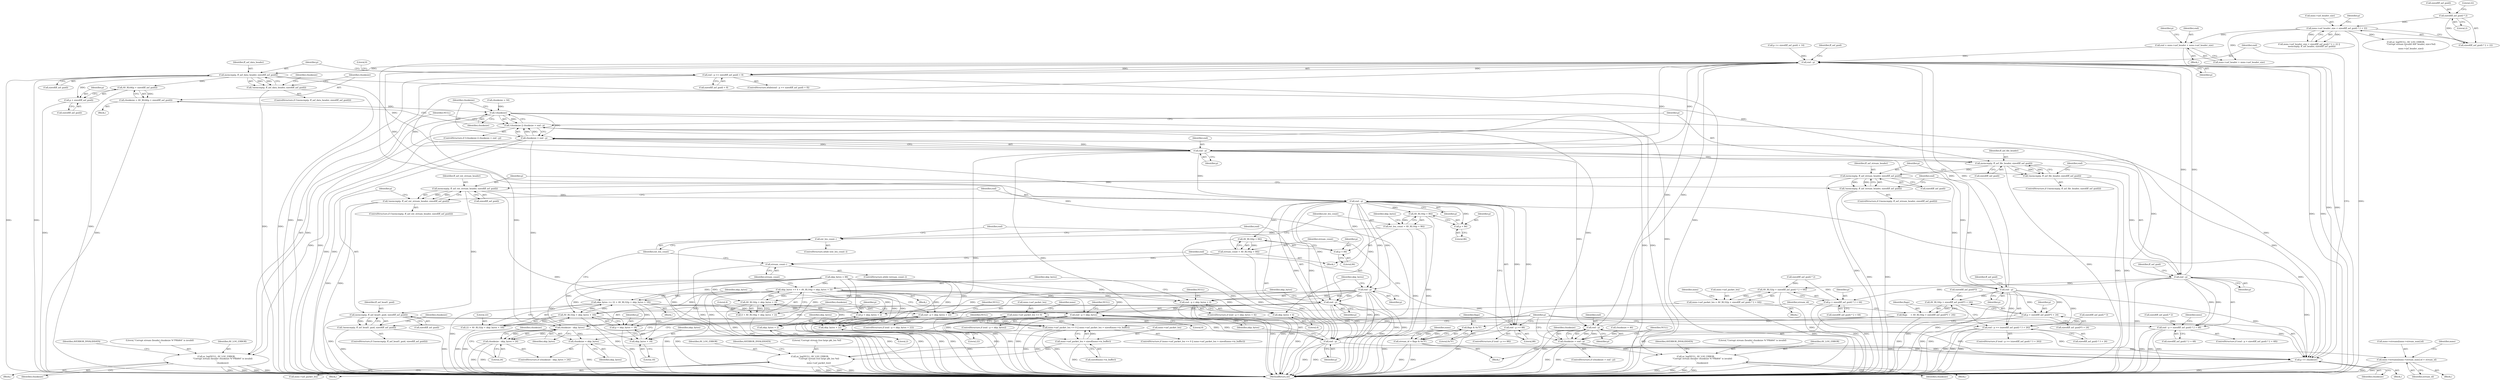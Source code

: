 digraph "0_FFmpeg_cced03dd667a5df6df8fd40d8de0bff477ee02e8@integer" {
"1000150" [label="(Call,end = mms->asf_header + mms->asf_header_size)"];
"1000125" [label="(Call,mms->asf_header_size < sizeof(ff_asf_guid) * 2 + 22)"];
"1000130" [label="(Call,sizeof(ff_asf_guid) * 2)"];
"1000167" [label="(Call,end - p)"];
"1000166" [label="(Call,end - p >= sizeof(ff_asf_guid) + 8)"];
"1000178" [label="(Call,memcmp(p, ff_asf_data_header, sizeof(ff_asf_guid)))"];
"1000177" [label="(Call,!memcmp(p, ff_asf_data_header, sizeof(ff_asf_guid)))"];
"1000191" [label="(Call,AV_RL64(p + sizeof(ff_asf_guid)))"];
"1000189" [label="(Call,chunksize = AV_RL64(p + sizeof(ff_asf_guid)))"];
"1000198" [label="(Call,!chunksize)"];
"1000197" [label="(Call,!chunksize || chunksize > end - p)"];
"1000200" [label="(Call,chunksize > end - p)"];
"1000206" [label="(Call,av_log(NULL, AV_LOG_ERROR,\n                   \"Corrupt stream (header chunksize %\"PRId64\" is invalid)\n\",\n                   chunksize))"];
"1000486" [label="(Call,chunksize - skip_bytes)"];
"1000485" [label="(Call,chunksize - skip_bytes > 24)"];
"1000490" [label="(Call,chunksize = skip_bytes)"];
"1000519" [label="(Call,p += chunksize)"];
"1000192" [label="(Call,p + sizeof(ff_asf_guid))"];
"1000202" [label="(Call,end - p)"];
"1000215" [label="(Call,memcmp(p, ff_asf_file_header, sizeof(ff_asf_guid)))"];
"1000214" [label="(Call,!memcmp(p, ff_asf_file_header, sizeof(ff_asf_guid)))"];
"1000223" [label="(Call,end - p)"];
"1000222" [label="(Call,end - p > sizeof(ff_asf_guid) * 2 + 68)"];
"1000237" [label="(Call,AV_RL32(p + sizeof(ff_asf_guid) * 2 + 64))"];
"1000233" [label="(Call,mms->asf_packet_len = AV_RL32(p + sizeof(ff_asf_guid) * 2 + 64))"];
"1000248" [label="(Call,mms->asf_packet_len <= 0)"];
"1000247" [label="(Call,mms->asf_packet_len <= 0 || mms->asf_packet_len > sizeof(mms->in_buffer))"];
"1000253" [label="(Call,mms->asf_packet_len > sizeof(mms->in_buffer))"];
"1000262" [label="(Call,av_log(NULL, AV_LOG_ERROR,\n                           \"Corrupt stream (too large pkt_len %d)\n\",\n                           mms->asf_packet_len))"];
"1000238" [label="(Call,p + sizeof(ff_asf_guid) * 2 + 64)"];
"1000274" [label="(Call,memcmp(p, ff_asf_stream_header, sizeof(ff_asf_guid)))"];
"1000273" [label="(Call,!memcmp(p, ff_asf_stream_header, sizeof(ff_asf_guid)))"];
"1000282" [label="(Call,end - p)"];
"1000281" [label="(Call,end - p >= (sizeof(ff_asf_guid) * 3 + 26))"];
"1000294" [label="(Call,AV_RL16(p + sizeof(ff_asf_guid)*3 + 24))"];
"1000292" [label="(Call,flags     = AV_RL16(p + sizeof(ff_asf_guid)*3 + 24))"];
"1000305" [label="(Call,flags & 0x7F)"];
"1000303" [label="(Call,stream_id = flags & 0x7F)"];
"1000356" [label="(Call,mms->streams[mms->stream_num].id = stream_id)"];
"1000295" [label="(Call,p + sizeof(ff_asf_guid)*3 + 24)"];
"1000382" [label="(Call,memcmp(p, ff_asf_ext_stream_header, sizeof(ff_asf_guid)))"];
"1000381" [label="(Call,!memcmp(p, ff_asf_ext_stream_header, sizeof(ff_asf_guid)))"];
"1000390" [label="(Call,end - p)"];
"1000389" [label="(Call,end - p >= 88)"];
"1000398" [label="(Call,AV_RL16(p + 84))"];
"1000396" [label="(Call,stream_count = AV_RL16(p + 84))"];
"1000414" [label="(Call,stream_count--)"];
"1000399" [label="(Call,p + 84)"];
"1000405" [label="(Call,AV_RL16(p + 86))"];
"1000403" [label="(Call,ext_len_count = AV_RL16(p + 86))"];
"1000443" [label="(Call,ext_len_count--)"];
"1000406" [label="(Call,p + 86)"];
"1000419" [label="(Call,end - p)"];
"1000418" [label="(Call,end - p < skip_bytes + 4)"];
"1000436" [label="(Call,AV_RL16(p + skip_bytes + 2))"];
"1000432" [label="(Call,skip_bytes += 4 + AV_RL16(p + skip_bytes + 2))"];
"1000422" [label="(Call,skip_bytes + 4)"];
"1000437" [label="(Call,p + skip_bytes + 2)"];
"1000439" [label="(Call,skip_bytes + 2)"];
"1000447" [label="(Call,end - p < skip_bytes + 22)"];
"1000451" [label="(Call,skip_bytes + 22)"];
"1000461" [label="(Call,skip_bytes += 22 + AV_RL32(p + skip_bytes + 18))"];
"1000465" [label="(Call,AV_RL32(p + skip_bytes + 18))"];
"1000463" [label="(Call,22 + AV_RL32(p + skip_bytes + 18))"];
"1000466" [label="(Call,p + skip_bytes + 18)"];
"1000468" [label="(Call,skip_bytes + 18)"];
"1000472" [label="(Call,end - p < skip_bytes)"];
"1000434" [label="(Call,4 + AV_RL16(p + skip_bytes + 2))"];
"1000448" [label="(Call,end - p)"];
"1000473" [label="(Call,end - p)"];
"1000496" [label="(Call,memcmp(p, ff_asf_head1_guid, sizeof(ff_asf_guid)))"];
"1000495" [label="(Call,!memcmp(p, ff_asf_head1_guid, sizeof(ff_asf_guid)))"];
"1000508" [label="(Call,end - p)"];
"1000506" [label="(Call,chunksize > end - p)"];
"1000512" [label="(Call,av_log(NULL, AV_LOG_ERROR,\n                    \"Corrupt stream (header chunksize %\"PRId64\" is invalid)\n\",\n                    chunksize))"];
"1000108" [label="(Block,)"];
"1000249" [label="(Call,mms->asf_packet_len)"];
"1000189" [label="(Call,chunksize = AV_RL64(p + sizeof(ff_asf_guid)))"];
"1000265" [label="(Literal,\"Corrupt stream (too large pkt_len %d)\n\")"];
"1000519" [label="(Call,p += chunksize)"];
"1000494" [label="(ControlStructure,if (!memcmp(p, ff_asf_head1_guid, sizeof(ff_asf_guid))))"];
"1000382" [label="(Call,memcmp(p, ff_asf_ext_stream_header, sizeof(ff_asf_guid)))"];
"1000274" [label="(Call,memcmp(p, ff_asf_stream_header, sizeof(ff_asf_guid)))"];
"1000453" [label="(Literal,22)"];
"1000391" [label="(Identifier,end)"];
"1000401" [label="(Literal,84)"];
"1000515" [label="(Literal,\"Corrupt stream (header chunksize %\"PRId64\" is invalid)\n\")"];
"1000199" [label="(Identifier,chunksize)"];
"1000509" [label="(Identifier,end)"];
"1000235" [label="(Identifier,mms)"];
"1000464" [label="(Literal,22)"];
"1000469" [label="(Identifier,skip_bytes)"];
"1000197" [label="(Call,!chunksize || chunksize > end - p)"];
"1000288" [label="(Identifier,ff_asf_guid)"];
"1000298" [label="(Call,sizeof(ff_asf_guid)*3)"];
"1000295" [label="(Call,p + sizeof(ff_asf_guid)*3 + 24)"];
"1000286" [label="(Call,sizeof(ff_asf_guid) * 3)"];
"1000180" [label="(Identifier,ff_asf_data_header)"];
"1000449" [label="(Identifier,end)"];
"1000475" [label="(Identifier,p)"];
"1000451" [label="(Call,skip_bytes + 22)"];
"1000506" [label="(Call,chunksize > end - p)"];
"1000293" [label="(Identifier,flags)"];
"1000207" [label="(Identifier,NULL)"];
"1000514" [label="(Identifier,AV_LOG_ERROR)"];
"1000191" [label="(Call,AV_RL64(p + sizeof(ff_asf_guid)))"];
"1000304" [label="(Identifier,stream_id)"];
"1000487" [label="(Identifier,chunksize)"];
"1000254" [label="(Call,mms->asf_packet_len)"];
"1000495" [label="(Call,!memcmp(p, ff_asf_head1_guid, sizeof(ff_asf_guid)))"];
"1000176" [label="(ControlStructure,if (!memcmp(p, ff_asf_data_header, sizeof(ff_asf_guid))))"];
"1000131" [label="(Call,sizeof(ff_asf_guid))"];
"1000485" [label="(Call,chunksize - skip_bytes > 24)"];
"1000383" [label="(Identifier,p)"];
"1000492" [label="(Identifier,skip_bytes)"];
"1000470" [label="(Literal,18)"];
"1000505" [label="(ControlStructure,if (chunksize > end - p))"];
"1000415" [label="(Identifier,stream_count)"];
"1000218" [label="(Call,sizeof(ff_asf_guid))"];
"1000403" [label="(Call,ext_len_count = AV_RL16(p + 86))"];
"1000134" [label="(Literal,22)"];
"1000444" [label="(Identifier,ext_len_count)"];
"1000491" [label="(Identifier,chunksize)"];
"1000436" [label="(Call,AV_RL16(p + skip_bytes + 2))"];
"1000188" [label="(Block,)"];
"1000285" [label="(Call,sizeof(ff_asf_guid) * 3 + 26)"];
"1000433" [label="(Identifier,skip_bytes)"];
"1000226" [label="(Call,sizeof(ff_asf_guid) * 2 + 68)"];
"1000307" [label="(Literal,0x7F)"];
"1000206" [label="(Call,av_log(NULL, AV_LOG_ERROR,\n                   \"Corrupt stream (header chunksize %\"PRId64\" is invalid)\n\",\n                   chunksize))"];
"1000418" [label="(Call,end - p < skip_bytes + 4)"];
"1000466" [label="(Call,p + skip_bytes + 18)"];
"1000479" [label="(Identifier,NULL)"];
"1000437" [label="(Call,p + skip_bytes + 2)"];
"1000277" [label="(Call,sizeof(ff_asf_guid))"];
"1000502" [label="(Call,chunksize = 46)"];
"1000125" [label="(Call,mms->asf_header_size < sizeof(ff_asf_guid) * 2 + 22)"];
"1000513" [label="(Identifier,NULL)"];
"1000204" [label="(Identifier,p)"];
"1000405" [label="(Call,AV_RL16(p + 86))"];
"1000179" [label="(Identifier,p)"];
"1000461" [label="(Call,skip_bytes += 22 + AV_RL32(p + skip_bytes + 18))"];
"1000421" [label="(Identifier,p)"];
"1000232" [label="(Block,)"];
"1000435" [label="(Literal,4)"];
"1000136" [label="(Identifier,p)"];
"1000498" [label="(Identifier,ff_asf_head1_guid)"];
"1000356" [label="(Call,mms->streams[mms->stream_num].id = stream_id)"];
"1000297" [label="(Call,sizeof(ff_asf_guid)*3 + 24)"];
"1000266" [label="(Call,mms->asf_packet_len)"];
"1000275" [label="(Identifier,p)"];
"1000212" [label="(Identifier,AVERROR_INVALIDDATA)"];
"1000205" [label="(Block,)"];
"1000174" [label="(Block,)"];
"1000253" [label="(Call,mms->asf_packet_len > sizeof(mms->in_buffer))"];
"1000413" [label="(ControlStructure,while (stream_count--))"];
"1000178" [label="(Call,memcmp(p, ff_asf_data_header, sizeof(ff_asf_guid)))"];
"1000255" [label="(Identifier,mms)"];
"1000422" [label="(Call,skip_bytes + 4)"];
"1000432" [label="(Call,skip_bytes += 4 + AV_RL16(p + skip_bytes + 2))"];
"1000150" [label="(Call,end = mms->asf_header + mms->asf_header_size)"];
"1000434" [label="(Call,4 + AV_RL16(p + skip_bytes + 2))"];
"1000389" [label="(Call,end - p >= 88)"];
"1000227" [label="(Call,sizeof(ff_asf_guid) * 2)"];
"1000200" [label="(Call,chunksize > end - p)"];
"1000159" [label="(Call,p += sizeof(ff_asf_guid) + 14)"];
"1000216" [label="(Identifier,p)"];
"1000366" [label="(Identifier,stream_id)"];
"1000450" [label="(Identifier,p)"];
"1000165" [label="(ControlStructure,while(end - p >= sizeof(ff_asf_guid) + 8))"];
"1000246" [label="(ControlStructure,if (mms->asf_packet_len <= 0 || mms->asf_packet_len > sizeof(mms->in_buffer)))"];
"1000238" [label="(Call,p + sizeof(ff_asf_guid) * 2 + 64)"];
"1000224" [label="(Identifier,end)"];
"1000172" [label="(Identifier,ff_asf_guid)"];
"1000222" [label="(Call,end - p > sizeof(ff_asf_guid) * 2 + 68)"];
"1000217" [label="(Identifier,ff_asf_file_header)"];
"1000499" [label="(Call,sizeof(ff_asf_guid))"];
"1000280" [label="(ControlStructure,if (end - p >= (sizeof(ff_asf_guid) * 3 + 26)))"];
"1000201" [label="(Identifier,chunksize)"];
"1000234" [label="(Call,mms->asf_packet_len)"];
"1000209" [label="(Literal,\"Corrupt stream (header chunksize %\"PRId64\" is invalid)\n\")"];
"1000357" [label="(Call,mms->streams[mms->stream_num].id)"];
"1000393" [label="(Literal,88)"];
"1000169" [label="(Identifier,p)"];
"1000160" [label="(Identifier,p)"];
"1000521" [label="(Identifier,chunksize)"];
"1000126" [label="(Call,mms->asf_header_size)"];
"1000474" [label="(Identifier,end)"];
"1000448" [label="(Call,end - p)"];
"1000438" [label="(Identifier,p)"];
"1000446" [label="(ControlStructure,if (end - p < skip_bytes + 22))"];
"1000292" [label="(Call,flags     = AV_RL16(p + sizeof(ff_asf_guid)*3 + 24))"];
"1000488" [label="(Identifier,skip_bytes)"];
"1000417" [label="(ControlStructure,if (end - p < skip_bytes + 4))"];
"1000497" [label="(Identifier,p)"];
"1000130" [label="(Call,sizeof(ff_asf_guid) * 2)"];
"1000385" [label="(Call,sizeof(ff_asf_guid))"];
"1000184" [label="(Call,chunksize = 50)"];
"1000312" [label="(Identifier,mms)"];
"1000463" [label="(Call,22 + AV_RL32(p + skip_bytes + 18))"];
"1000439" [label="(Call,skip_bytes + 2)"];
"1000443" [label="(Call,ext_len_count--)"];
"1000507" [label="(Identifier,chunksize)"];
"1000486" [label="(Call,chunksize - skip_bytes)"];
"1000392" [label="(Identifier,p)"];
"1000151" [label="(Identifier,end)"];
"1000221" [label="(ControlStructure,if (end - p > sizeof(ff_asf_guid) * 2 + 68))"];
"1000237" [label="(Call,AV_RL32(p + sizeof(ff_asf_guid) * 2 + 64))"];
"1000264" [label="(Identifier,AV_LOG_ERROR)"];
"1000166" [label="(Call,end - p >= sizeof(ff_asf_guid) + 8)"];
"1000270" [label="(Identifier,AVERROR_INVALIDDATA)"];
"1000380" [label="(ControlStructure,if (!memcmp(p, ff_asf_ext_stream_header, sizeof(ff_asf_guid))))"];
"1000240" [label="(Call,sizeof(ff_asf_guid) * 2 + 64)"];
"1000133" [label="(Literal,2)"];
"1000141" [label="(Call,av_log(NULL, AV_LOG_ERROR,\n               \"Corrupt stream (invalid ASF header, size=%d)\n\",\n               mms->asf_header_size))"];
"1000396" [label="(Call,stream_count = AV_RL16(p + 84))"];
"1000193" [label="(Identifier,p)"];
"1000520" [label="(Identifier,p)"];
"1000276" [label="(Identifier,ff_asf_stream_header)"];
"1000407" [label="(Identifier,p)"];
"1000511" [label="(Block,)"];
"1000129" [label="(Call,sizeof(ff_asf_guid) * 2 + 22)"];
"1000190" [label="(Identifier,chunksize)"];
"1000411" [label="(Identifier,skip_bytes)"];
"1000516" [label="(Identifier,chunksize)"];
"1000408" [label="(Literal,86)"];
"1000208" [label="(Identifier,AV_LOG_ERROR)"];
"1000257" [label="(Call,sizeof(mms->in_buffer))"];
"1000419" [label="(Call,end - p)"];
"1000406" [label="(Call,p + 86)"];
"1000263" [label="(Identifier,NULL)"];
"1000241" [label="(Call,sizeof(ff_asf_guid) * 2)"];
"1000272" [label="(ControlStructure,if (!memcmp(p, ff_asf_stream_header, sizeof(ff_asf_guid))))"];
"1000489" [label="(Literal,24)"];
"1000510" [label="(Identifier,p)"];
"1000294" [label="(Call,AV_RL16(p + sizeof(ff_asf_guid)*3 + 24))"];
"1000400" [label="(Identifier,p)"];
"1000198" [label="(Call,!chunksize)"];
"1000239" [label="(Identifier,p)"];
"1000192" [label="(Call,p + sizeof(ff_asf_guid))"];
"1000210" [label="(Identifier,chunksize)"];
"1000442" [label="(ControlStructure,while (ext_len_count--))"];
"1000185" [label="(Identifier,chunksize)"];
"1000214" [label="(Call,!memcmp(p, ff_asf_file_header, sizeof(ff_asf_guid)))"];
"1000203" [label="(Identifier,end)"];
"1000177" [label="(Call,!memcmp(p, ff_asf_data_header, sizeof(ff_asf_guid)))"];
"1000233" [label="(Call,mms->asf_packet_len = AV_RL32(p + sizeof(ff_asf_guid) * 2 + 64))"];
"1000252" [label="(Literal,0)"];
"1000296" [label="(Identifier,p)"];
"1000397" [label="(Identifier,stream_count)"];
"1000423" [label="(Identifier,skip_bytes)"];
"1000202" [label="(Call,end - p)"];
"1000462" [label="(Identifier,skip_bytes)"];
"1000248" [label="(Call,mms->asf_packet_len <= 0)"];
"1000468" [label="(Call,skip_bytes + 18)"];
"1000399" [label="(Call,p + 84)"];
"1000305" [label="(Call,flags & 0x7F)"];
"1000327" [label="(Block,)"];
"1000420" [label="(Identifier,end)"];
"1000452" [label="(Identifier,skip_bytes)"];
"1000503" [label="(Identifier,chunksize)"];
"1000496" [label="(Call,memcmp(p, ff_asf_head1_guid, sizeof(ff_asf_guid)))"];
"1000456" [label="(Identifier,NULL)"];
"1000471" [label="(ControlStructure,if (end - p < skip_bytes))"];
"1000247" [label="(Call,mms->asf_packet_len <= 0 || mms->asf_packet_len > sizeof(mms->in_buffer))"];
"1000283" [label="(Identifier,end)"];
"1000476" [label="(Identifier,skip_bytes)"];
"1000394" [label="(Block,)"];
"1000410" [label="(Call,skip_bytes = 88)"];
"1000170" [label="(Call,sizeof(ff_asf_guid) + 8)"];
"1000291" [label="(Block,)"];
"1000465" [label="(Call,AV_RL32(p + skip_bytes + 18))"];
"1000223" [label="(Call,end - p)"];
"1000303" [label="(Call,stream_id = flags & 0x7F)"];
"1000167" [label="(Call,end - p)"];
"1000447" [label="(Call,end - p < skip_bytes + 22)"];
"1000194" [label="(Call,sizeof(ff_asf_guid))"];
"1000196" [label="(ControlStructure,if (!chunksize || chunksize > end - p))"];
"1000225" [label="(Identifier,p)"];
"1000369" [label="(Identifier,mms)"];
"1000124" [label="(Call,mms->asf_header_size < sizeof(ff_asf_guid) * 2 + 22 ||\n        memcmp(p, ff_asf_header, sizeof(ff_asf_guid)))"];
"1000213" [label="(ControlStructure,if (!memcmp(p, ff_asf_file_header, sizeof(ff_asf_guid))))"];
"1000284" [label="(Identifier,p)"];
"1000440" [label="(Identifier,skip_bytes)"];
"1000512" [label="(Call,av_log(NULL, AV_LOG_ERROR,\n                    \"Corrupt stream (header chunksize %\"PRId64\" is invalid)\n\",\n                    chunksize))"];
"1000424" [label="(Literal,4)"];
"1000427" [label="(Identifier,NULL)"];
"1000168" [label="(Identifier,end)"];
"1000262" [label="(Call,av_log(NULL, AV_LOG_ERROR,\n                           \"Corrupt stream (too large pkt_len %d)\n\",\n                           mms->asf_packet_len))"];
"1000152" [label="(Call,mms->asf_header + mms->asf_header_size)"];
"1000398" [label="(Call,AV_RL16(p + 84))"];
"1000281" [label="(Call,end - p >= (sizeof(ff_asf_guid) * 3 + 26))"];
"1000390" [label="(Call,end - p)"];
"1000388" [label="(ControlStructure,if (end - p >= 88))"];
"1000306" [label="(Identifier,flags)"];
"1000441" [label="(Literal,2)"];
"1000282" [label="(Call,end - p)"];
"1000524" [label="(MethodReturn,int)"];
"1000467" [label="(Identifier,p)"];
"1000273" [label="(Call,!memcmp(p, ff_asf_stream_header, sizeof(ff_asf_guid)))"];
"1000472" [label="(Call,end - p < skip_bytes)"];
"1000445" [label="(Block,)"];
"1000414" [label="(Call,stream_count--)"];
"1000181" [label="(Call,sizeof(ff_asf_guid))"];
"1000261" [label="(Block,)"];
"1000381" [label="(Call,!memcmp(p, ff_asf_ext_stream_header, sizeof(ff_asf_guid)))"];
"1000404" [label="(Identifier,ext_len_count)"];
"1000384" [label="(Identifier,ff_asf_ext_stream_header)"];
"1000518" [label="(Identifier,AVERROR_INVALIDDATA)"];
"1000508" [label="(Call,end - p)"];
"1000523" [label="(Literal,0)"];
"1000250" [label="(Identifier,mms)"];
"1000484" [label="(ControlStructure,if (chunksize - skip_bytes > 24))"];
"1000473" [label="(Call,end - p)"];
"1000416" [label="(Block,)"];
"1000215" [label="(Call,memcmp(p, ff_asf_file_header, sizeof(ff_asf_guid)))"];
"1000229" [label="(Identifier,ff_asf_guid)"];
"1000490" [label="(Call,chunksize = skip_bytes)"];
"1000150" -> "1000108"  [label="AST: "];
"1000150" -> "1000152"  [label="CFG: "];
"1000151" -> "1000150"  [label="AST: "];
"1000152" -> "1000150"  [label="AST: "];
"1000160" -> "1000150"  [label="CFG: "];
"1000150" -> "1000524"  [label="DDG: "];
"1000125" -> "1000150"  [label="DDG: "];
"1000150" -> "1000167"  [label="DDG: "];
"1000125" -> "1000124"  [label="AST: "];
"1000125" -> "1000129"  [label="CFG: "];
"1000126" -> "1000125"  [label="AST: "];
"1000129" -> "1000125"  [label="AST: "];
"1000136" -> "1000125"  [label="CFG: "];
"1000124" -> "1000125"  [label="CFG: "];
"1000125" -> "1000524"  [label="DDG: "];
"1000125" -> "1000124"  [label="DDG: "];
"1000125" -> "1000124"  [label="DDG: "];
"1000130" -> "1000125"  [label="DDG: "];
"1000125" -> "1000141"  [label="DDG: "];
"1000125" -> "1000152"  [label="DDG: "];
"1000130" -> "1000129"  [label="AST: "];
"1000130" -> "1000133"  [label="CFG: "];
"1000131" -> "1000130"  [label="AST: "];
"1000133" -> "1000130"  [label="AST: "];
"1000134" -> "1000130"  [label="CFG: "];
"1000130" -> "1000129"  [label="DDG: "];
"1000167" -> "1000166"  [label="AST: "];
"1000167" -> "1000169"  [label="CFG: "];
"1000168" -> "1000167"  [label="AST: "];
"1000169" -> "1000167"  [label="AST: "];
"1000172" -> "1000167"  [label="CFG: "];
"1000167" -> "1000524"  [label="DDG: "];
"1000167" -> "1000524"  [label="DDG: "];
"1000167" -> "1000166"  [label="DDG: "];
"1000167" -> "1000166"  [label="DDG: "];
"1000508" -> "1000167"  [label="DDG: "];
"1000473" -> "1000167"  [label="DDG: "];
"1000202" -> "1000167"  [label="DDG: "];
"1000390" -> "1000167"  [label="DDG: "];
"1000282" -> "1000167"  [label="DDG: "];
"1000223" -> "1000167"  [label="DDG: "];
"1000519" -> "1000167"  [label="DDG: "];
"1000159" -> "1000167"  [label="DDG: "];
"1000167" -> "1000178"  [label="DDG: "];
"1000167" -> "1000202"  [label="DDG: "];
"1000167" -> "1000223"  [label="DDG: "];
"1000167" -> "1000282"  [label="DDG: "];
"1000167" -> "1000390"  [label="DDG: "];
"1000167" -> "1000508"  [label="DDG: "];
"1000166" -> "1000165"  [label="AST: "];
"1000166" -> "1000170"  [label="CFG: "];
"1000170" -> "1000166"  [label="AST: "];
"1000179" -> "1000166"  [label="CFG: "];
"1000523" -> "1000166"  [label="CFG: "];
"1000166" -> "1000524"  [label="DDG: "];
"1000166" -> "1000524"  [label="DDG: "];
"1000166" -> "1000524"  [label="DDG: "];
"1000178" -> "1000177"  [label="AST: "];
"1000178" -> "1000181"  [label="CFG: "];
"1000179" -> "1000178"  [label="AST: "];
"1000180" -> "1000178"  [label="AST: "];
"1000181" -> "1000178"  [label="AST: "];
"1000177" -> "1000178"  [label="CFG: "];
"1000178" -> "1000524"  [label="DDG: "];
"1000178" -> "1000524"  [label="DDG: "];
"1000178" -> "1000177"  [label="DDG: "];
"1000178" -> "1000177"  [label="DDG: "];
"1000178" -> "1000191"  [label="DDG: "];
"1000178" -> "1000192"  [label="DDG: "];
"1000178" -> "1000202"  [label="DDG: "];
"1000178" -> "1000215"  [label="DDG: "];
"1000177" -> "1000176"  [label="AST: "];
"1000185" -> "1000177"  [label="CFG: "];
"1000190" -> "1000177"  [label="CFG: "];
"1000177" -> "1000524"  [label="DDG: "];
"1000177" -> "1000524"  [label="DDG: "];
"1000191" -> "1000189"  [label="AST: "];
"1000191" -> "1000192"  [label="CFG: "];
"1000192" -> "1000191"  [label="AST: "];
"1000189" -> "1000191"  [label="CFG: "];
"1000191" -> "1000524"  [label="DDG: "];
"1000191" -> "1000189"  [label="DDG: "];
"1000189" -> "1000188"  [label="AST: "];
"1000190" -> "1000189"  [label="AST: "];
"1000199" -> "1000189"  [label="CFG: "];
"1000189" -> "1000524"  [label="DDG: "];
"1000189" -> "1000198"  [label="DDG: "];
"1000198" -> "1000197"  [label="AST: "];
"1000198" -> "1000199"  [label="CFG: "];
"1000199" -> "1000198"  [label="AST: "];
"1000201" -> "1000198"  [label="CFG: "];
"1000197" -> "1000198"  [label="CFG: "];
"1000198" -> "1000524"  [label="DDG: "];
"1000198" -> "1000197"  [label="DDG: "];
"1000184" -> "1000198"  [label="DDG: "];
"1000198" -> "1000200"  [label="DDG: "];
"1000198" -> "1000206"  [label="DDG: "];
"1000198" -> "1000486"  [label="DDG: "];
"1000198" -> "1000519"  [label="DDG: "];
"1000197" -> "1000196"  [label="AST: "];
"1000197" -> "1000200"  [label="CFG: "];
"1000200" -> "1000197"  [label="AST: "];
"1000207" -> "1000197"  [label="CFG: "];
"1000216" -> "1000197"  [label="CFG: "];
"1000197" -> "1000524"  [label="DDG: "];
"1000197" -> "1000524"  [label="DDG: "];
"1000197" -> "1000524"  [label="DDG: "];
"1000506" -> "1000197"  [label="DDG: "];
"1000200" -> "1000197"  [label="DDG: "];
"1000200" -> "1000197"  [label="DDG: "];
"1000200" -> "1000202"  [label="CFG: "];
"1000201" -> "1000200"  [label="AST: "];
"1000202" -> "1000200"  [label="AST: "];
"1000200" -> "1000524"  [label="DDG: "];
"1000200" -> "1000524"  [label="DDG: "];
"1000202" -> "1000200"  [label="DDG: "];
"1000202" -> "1000200"  [label="DDG: "];
"1000200" -> "1000206"  [label="DDG: "];
"1000200" -> "1000486"  [label="DDG: "];
"1000200" -> "1000519"  [label="DDG: "];
"1000206" -> "1000205"  [label="AST: "];
"1000206" -> "1000210"  [label="CFG: "];
"1000207" -> "1000206"  [label="AST: "];
"1000208" -> "1000206"  [label="AST: "];
"1000209" -> "1000206"  [label="AST: "];
"1000210" -> "1000206"  [label="AST: "];
"1000212" -> "1000206"  [label="CFG: "];
"1000206" -> "1000524"  [label="DDG: "];
"1000206" -> "1000524"  [label="DDG: "];
"1000206" -> "1000524"  [label="DDG: "];
"1000206" -> "1000524"  [label="DDG: "];
"1000486" -> "1000485"  [label="AST: "];
"1000486" -> "1000488"  [label="CFG: "];
"1000487" -> "1000486"  [label="AST: "];
"1000488" -> "1000486"  [label="AST: "];
"1000489" -> "1000486"  [label="CFG: "];
"1000486" -> "1000524"  [label="DDG: "];
"1000486" -> "1000485"  [label="DDG: "];
"1000486" -> "1000485"  [label="DDG: "];
"1000472" -> "1000486"  [label="DDG: "];
"1000486" -> "1000490"  [label="DDG: "];
"1000486" -> "1000519"  [label="DDG: "];
"1000485" -> "1000484"  [label="AST: "];
"1000485" -> "1000489"  [label="CFG: "];
"1000489" -> "1000485"  [label="AST: "];
"1000491" -> "1000485"  [label="CFG: "];
"1000520" -> "1000485"  [label="CFG: "];
"1000485" -> "1000524"  [label="DDG: "];
"1000485" -> "1000524"  [label="DDG: "];
"1000490" -> "1000484"  [label="AST: "];
"1000490" -> "1000492"  [label="CFG: "];
"1000491" -> "1000490"  [label="AST: "];
"1000492" -> "1000490"  [label="AST: "];
"1000520" -> "1000490"  [label="CFG: "];
"1000490" -> "1000524"  [label="DDG: "];
"1000490" -> "1000519"  [label="DDG: "];
"1000519" -> "1000174"  [label="AST: "];
"1000519" -> "1000521"  [label="CFG: "];
"1000520" -> "1000519"  [label="AST: "];
"1000521" -> "1000519"  [label="AST: "];
"1000168" -> "1000519"  [label="CFG: "];
"1000519" -> "1000524"  [label="DDG: "];
"1000506" -> "1000519"  [label="DDG: "];
"1000223" -> "1000519"  [label="DDG: "];
"1000390" -> "1000519"  [label="DDG: "];
"1000496" -> "1000519"  [label="DDG: "];
"1000473" -> "1000519"  [label="DDG: "];
"1000508" -> "1000519"  [label="DDG: "];
"1000282" -> "1000519"  [label="DDG: "];
"1000192" -> "1000194"  [label="CFG: "];
"1000193" -> "1000192"  [label="AST: "];
"1000194" -> "1000192"  [label="AST: "];
"1000192" -> "1000524"  [label="DDG: "];
"1000202" -> "1000204"  [label="CFG: "];
"1000203" -> "1000202"  [label="AST: "];
"1000204" -> "1000202"  [label="AST: "];
"1000202" -> "1000524"  [label="DDG: "];
"1000202" -> "1000524"  [label="DDG: "];
"1000202" -> "1000215"  [label="DDG: "];
"1000202" -> "1000223"  [label="DDG: "];
"1000202" -> "1000282"  [label="DDG: "];
"1000202" -> "1000390"  [label="DDG: "];
"1000202" -> "1000508"  [label="DDG: "];
"1000215" -> "1000214"  [label="AST: "];
"1000215" -> "1000218"  [label="CFG: "];
"1000216" -> "1000215"  [label="AST: "];
"1000217" -> "1000215"  [label="AST: "];
"1000218" -> "1000215"  [label="AST: "];
"1000214" -> "1000215"  [label="CFG: "];
"1000215" -> "1000524"  [label="DDG: "];
"1000215" -> "1000214"  [label="DDG: "];
"1000215" -> "1000214"  [label="DDG: "];
"1000215" -> "1000223"  [label="DDG: "];
"1000215" -> "1000274"  [label="DDG: "];
"1000214" -> "1000213"  [label="AST: "];
"1000224" -> "1000214"  [label="CFG: "];
"1000275" -> "1000214"  [label="CFG: "];
"1000214" -> "1000524"  [label="DDG: "];
"1000214" -> "1000524"  [label="DDG: "];
"1000223" -> "1000222"  [label="AST: "];
"1000223" -> "1000225"  [label="CFG: "];
"1000224" -> "1000223"  [label="AST: "];
"1000225" -> "1000223"  [label="AST: "];
"1000229" -> "1000223"  [label="CFG: "];
"1000223" -> "1000524"  [label="DDG: "];
"1000223" -> "1000222"  [label="DDG: "];
"1000223" -> "1000222"  [label="DDG: "];
"1000223" -> "1000237"  [label="DDG: "];
"1000223" -> "1000238"  [label="DDG: "];
"1000222" -> "1000221"  [label="AST: "];
"1000222" -> "1000226"  [label="CFG: "];
"1000226" -> "1000222"  [label="AST: "];
"1000235" -> "1000222"  [label="CFG: "];
"1000520" -> "1000222"  [label="CFG: "];
"1000222" -> "1000524"  [label="DDG: "];
"1000222" -> "1000524"  [label="DDG: "];
"1000222" -> "1000524"  [label="DDG: "];
"1000227" -> "1000222"  [label="DDG: "];
"1000237" -> "1000233"  [label="AST: "];
"1000237" -> "1000238"  [label="CFG: "];
"1000238" -> "1000237"  [label="AST: "];
"1000233" -> "1000237"  [label="CFG: "];
"1000237" -> "1000524"  [label="DDG: "];
"1000237" -> "1000233"  [label="DDG: "];
"1000241" -> "1000237"  [label="DDG: "];
"1000233" -> "1000232"  [label="AST: "];
"1000234" -> "1000233"  [label="AST: "];
"1000250" -> "1000233"  [label="CFG: "];
"1000233" -> "1000524"  [label="DDG: "];
"1000233" -> "1000248"  [label="DDG: "];
"1000248" -> "1000247"  [label="AST: "];
"1000248" -> "1000252"  [label="CFG: "];
"1000249" -> "1000248"  [label="AST: "];
"1000252" -> "1000248"  [label="AST: "];
"1000255" -> "1000248"  [label="CFG: "];
"1000247" -> "1000248"  [label="CFG: "];
"1000248" -> "1000524"  [label="DDG: "];
"1000248" -> "1000247"  [label="DDG: "];
"1000248" -> "1000247"  [label="DDG: "];
"1000248" -> "1000253"  [label="DDG: "];
"1000248" -> "1000262"  [label="DDG: "];
"1000247" -> "1000246"  [label="AST: "];
"1000247" -> "1000253"  [label="CFG: "];
"1000253" -> "1000247"  [label="AST: "];
"1000263" -> "1000247"  [label="CFG: "];
"1000520" -> "1000247"  [label="CFG: "];
"1000247" -> "1000524"  [label="DDG: "];
"1000247" -> "1000524"  [label="DDG: "];
"1000247" -> "1000524"  [label="DDG: "];
"1000253" -> "1000247"  [label="DDG: "];
"1000253" -> "1000257"  [label="CFG: "];
"1000254" -> "1000253"  [label="AST: "];
"1000257" -> "1000253"  [label="AST: "];
"1000253" -> "1000524"  [label="DDG: "];
"1000253" -> "1000262"  [label="DDG: "];
"1000262" -> "1000261"  [label="AST: "];
"1000262" -> "1000266"  [label="CFG: "];
"1000263" -> "1000262"  [label="AST: "];
"1000264" -> "1000262"  [label="AST: "];
"1000265" -> "1000262"  [label="AST: "];
"1000266" -> "1000262"  [label="AST: "];
"1000270" -> "1000262"  [label="CFG: "];
"1000262" -> "1000524"  [label="DDG: "];
"1000262" -> "1000524"  [label="DDG: "];
"1000262" -> "1000524"  [label="DDG: "];
"1000262" -> "1000524"  [label="DDG: "];
"1000238" -> "1000240"  [label="CFG: "];
"1000239" -> "1000238"  [label="AST: "];
"1000240" -> "1000238"  [label="AST: "];
"1000238" -> "1000524"  [label="DDG: "];
"1000238" -> "1000524"  [label="DDG: "];
"1000241" -> "1000238"  [label="DDG: "];
"1000274" -> "1000273"  [label="AST: "];
"1000274" -> "1000277"  [label="CFG: "];
"1000275" -> "1000274"  [label="AST: "];
"1000276" -> "1000274"  [label="AST: "];
"1000277" -> "1000274"  [label="AST: "];
"1000273" -> "1000274"  [label="CFG: "];
"1000274" -> "1000524"  [label="DDG: "];
"1000274" -> "1000273"  [label="DDG: "];
"1000274" -> "1000273"  [label="DDG: "];
"1000274" -> "1000282"  [label="DDG: "];
"1000274" -> "1000382"  [label="DDG: "];
"1000273" -> "1000272"  [label="AST: "];
"1000283" -> "1000273"  [label="CFG: "];
"1000383" -> "1000273"  [label="CFG: "];
"1000273" -> "1000524"  [label="DDG: "];
"1000273" -> "1000524"  [label="DDG: "];
"1000282" -> "1000281"  [label="AST: "];
"1000282" -> "1000284"  [label="CFG: "];
"1000283" -> "1000282"  [label="AST: "];
"1000284" -> "1000282"  [label="AST: "];
"1000288" -> "1000282"  [label="CFG: "];
"1000282" -> "1000524"  [label="DDG: "];
"1000282" -> "1000281"  [label="DDG: "];
"1000282" -> "1000281"  [label="DDG: "];
"1000282" -> "1000294"  [label="DDG: "];
"1000282" -> "1000295"  [label="DDG: "];
"1000281" -> "1000280"  [label="AST: "];
"1000281" -> "1000285"  [label="CFG: "];
"1000285" -> "1000281"  [label="AST: "];
"1000293" -> "1000281"  [label="CFG: "];
"1000520" -> "1000281"  [label="CFG: "];
"1000281" -> "1000524"  [label="DDG: "];
"1000281" -> "1000524"  [label="DDG: "];
"1000281" -> "1000524"  [label="DDG: "];
"1000286" -> "1000281"  [label="DDG: "];
"1000294" -> "1000292"  [label="AST: "];
"1000294" -> "1000295"  [label="CFG: "];
"1000295" -> "1000294"  [label="AST: "];
"1000292" -> "1000294"  [label="CFG: "];
"1000294" -> "1000524"  [label="DDG: "];
"1000294" -> "1000292"  [label="DDG: "];
"1000298" -> "1000294"  [label="DDG: "];
"1000292" -> "1000291"  [label="AST: "];
"1000293" -> "1000292"  [label="AST: "];
"1000304" -> "1000292"  [label="CFG: "];
"1000292" -> "1000524"  [label="DDG: "];
"1000292" -> "1000305"  [label="DDG: "];
"1000305" -> "1000303"  [label="AST: "];
"1000305" -> "1000307"  [label="CFG: "];
"1000306" -> "1000305"  [label="AST: "];
"1000307" -> "1000305"  [label="AST: "];
"1000303" -> "1000305"  [label="CFG: "];
"1000305" -> "1000524"  [label="DDG: "];
"1000305" -> "1000303"  [label="DDG: "];
"1000305" -> "1000303"  [label="DDG: "];
"1000303" -> "1000291"  [label="AST: "];
"1000304" -> "1000303"  [label="AST: "];
"1000312" -> "1000303"  [label="CFG: "];
"1000303" -> "1000524"  [label="DDG: "];
"1000303" -> "1000524"  [label="DDG: "];
"1000303" -> "1000356"  [label="DDG: "];
"1000356" -> "1000327"  [label="AST: "];
"1000356" -> "1000366"  [label="CFG: "];
"1000357" -> "1000356"  [label="AST: "];
"1000366" -> "1000356"  [label="AST: "];
"1000369" -> "1000356"  [label="CFG: "];
"1000356" -> "1000524"  [label="DDG: "];
"1000356" -> "1000524"  [label="DDG: "];
"1000295" -> "1000297"  [label="CFG: "];
"1000296" -> "1000295"  [label="AST: "];
"1000297" -> "1000295"  [label="AST: "];
"1000295" -> "1000524"  [label="DDG: "];
"1000295" -> "1000524"  [label="DDG: "];
"1000298" -> "1000295"  [label="DDG: "];
"1000382" -> "1000381"  [label="AST: "];
"1000382" -> "1000385"  [label="CFG: "];
"1000383" -> "1000382"  [label="AST: "];
"1000384" -> "1000382"  [label="AST: "];
"1000385" -> "1000382"  [label="AST: "];
"1000381" -> "1000382"  [label="CFG: "];
"1000382" -> "1000524"  [label="DDG: "];
"1000382" -> "1000381"  [label="DDG: "];
"1000382" -> "1000381"  [label="DDG: "];
"1000382" -> "1000390"  [label="DDG: "];
"1000382" -> "1000496"  [label="DDG: "];
"1000381" -> "1000380"  [label="AST: "];
"1000391" -> "1000381"  [label="CFG: "];
"1000497" -> "1000381"  [label="CFG: "];
"1000381" -> "1000524"  [label="DDG: "];
"1000381" -> "1000524"  [label="DDG: "];
"1000390" -> "1000389"  [label="AST: "];
"1000390" -> "1000392"  [label="CFG: "];
"1000391" -> "1000390"  [label="AST: "];
"1000392" -> "1000390"  [label="AST: "];
"1000393" -> "1000390"  [label="CFG: "];
"1000390" -> "1000389"  [label="DDG: "];
"1000390" -> "1000389"  [label="DDG: "];
"1000390" -> "1000398"  [label="DDG: "];
"1000390" -> "1000399"  [label="DDG: "];
"1000390" -> "1000405"  [label="DDG: "];
"1000390" -> "1000406"  [label="DDG: "];
"1000390" -> "1000419"  [label="DDG: "];
"1000390" -> "1000419"  [label="DDG: "];
"1000390" -> "1000448"  [label="DDG: "];
"1000390" -> "1000448"  [label="DDG: "];
"1000390" -> "1000473"  [label="DDG: "];
"1000390" -> "1000473"  [label="DDG: "];
"1000389" -> "1000388"  [label="AST: "];
"1000389" -> "1000393"  [label="CFG: "];
"1000393" -> "1000389"  [label="AST: "];
"1000397" -> "1000389"  [label="CFG: "];
"1000520" -> "1000389"  [label="CFG: "];
"1000389" -> "1000524"  [label="DDG: "];
"1000398" -> "1000396"  [label="AST: "];
"1000398" -> "1000399"  [label="CFG: "];
"1000399" -> "1000398"  [label="AST: "];
"1000396" -> "1000398"  [label="CFG: "];
"1000398" -> "1000524"  [label="DDG: "];
"1000398" -> "1000396"  [label="DDG: "];
"1000396" -> "1000394"  [label="AST: "];
"1000397" -> "1000396"  [label="AST: "];
"1000404" -> "1000396"  [label="CFG: "];
"1000396" -> "1000524"  [label="DDG: "];
"1000396" -> "1000414"  [label="DDG: "];
"1000414" -> "1000413"  [label="AST: "];
"1000414" -> "1000415"  [label="CFG: "];
"1000415" -> "1000414"  [label="AST: "];
"1000420" -> "1000414"  [label="CFG: "];
"1000444" -> "1000414"  [label="CFG: "];
"1000414" -> "1000524"  [label="DDG: "];
"1000399" -> "1000401"  [label="CFG: "];
"1000400" -> "1000399"  [label="AST: "];
"1000401" -> "1000399"  [label="AST: "];
"1000405" -> "1000403"  [label="AST: "];
"1000405" -> "1000406"  [label="CFG: "];
"1000406" -> "1000405"  [label="AST: "];
"1000403" -> "1000405"  [label="CFG: "];
"1000405" -> "1000524"  [label="DDG: "];
"1000405" -> "1000403"  [label="DDG: "];
"1000403" -> "1000394"  [label="AST: "];
"1000404" -> "1000403"  [label="AST: "];
"1000411" -> "1000403"  [label="CFG: "];
"1000403" -> "1000524"  [label="DDG: "];
"1000403" -> "1000524"  [label="DDG: "];
"1000403" -> "1000443"  [label="DDG: "];
"1000443" -> "1000442"  [label="AST: "];
"1000443" -> "1000444"  [label="CFG: "];
"1000444" -> "1000443"  [label="AST: "];
"1000449" -> "1000443"  [label="CFG: "];
"1000474" -> "1000443"  [label="CFG: "];
"1000443" -> "1000524"  [label="DDG: "];
"1000406" -> "1000408"  [label="CFG: "];
"1000407" -> "1000406"  [label="AST: "];
"1000408" -> "1000406"  [label="AST: "];
"1000419" -> "1000418"  [label="AST: "];
"1000419" -> "1000421"  [label="CFG: "];
"1000420" -> "1000419"  [label="AST: "];
"1000421" -> "1000419"  [label="AST: "];
"1000423" -> "1000419"  [label="CFG: "];
"1000419" -> "1000524"  [label="DDG: "];
"1000419" -> "1000524"  [label="DDG: "];
"1000419" -> "1000418"  [label="DDG: "];
"1000419" -> "1000418"  [label="DDG: "];
"1000419" -> "1000436"  [label="DDG: "];
"1000419" -> "1000437"  [label="DDG: "];
"1000419" -> "1000448"  [label="DDG: "];
"1000419" -> "1000448"  [label="DDG: "];
"1000419" -> "1000473"  [label="DDG: "];
"1000419" -> "1000473"  [label="DDG: "];
"1000418" -> "1000417"  [label="AST: "];
"1000418" -> "1000422"  [label="CFG: "];
"1000422" -> "1000418"  [label="AST: "];
"1000427" -> "1000418"  [label="CFG: "];
"1000433" -> "1000418"  [label="CFG: "];
"1000418" -> "1000524"  [label="DDG: "];
"1000418" -> "1000524"  [label="DDG: "];
"1000418" -> "1000524"  [label="DDG: "];
"1000410" -> "1000418"  [label="DDG: "];
"1000432" -> "1000418"  [label="DDG: "];
"1000436" -> "1000434"  [label="AST: "];
"1000436" -> "1000437"  [label="CFG: "];
"1000437" -> "1000436"  [label="AST: "];
"1000434" -> "1000436"  [label="CFG: "];
"1000436" -> "1000524"  [label="DDG: "];
"1000436" -> "1000432"  [label="DDG: "];
"1000436" -> "1000434"  [label="DDG: "];
"1000410" -> "1000436"  [label="DDG: "];
"1000432" -> "1000436"  [label="DDG: "];
"1000432" -> "1000416"  [label="AST: "];
"1000432" -> "1000434"  [label="CFG: "];
"1000433" -> "1000432"  [label="AST: "];
"1000434" -> "1000432"  [label="AST: "];
"1000415" -> "1000432"  [label="CFG: "];
"1000432" -> "1000524"  [label="DDG: "];
"1000432" -> "1000422"  [label="DDG: "];
"1000410" -> "1000432"  [label="DDG: "];
"1000432" -> "1000437"  [label="DDG: "];
"1000432" -> "1000439"  [label="DDG: "];
"1000432" -> "1000447"  [label="DDG: "];
"1000432" -> "1000451"  [label="DDG: "];
"1000432" -> "1000461"  [label="DDG: "];
"1000432" -> "1000465"  [label="DDG: "];
"1000432" -> "1000466"  [label="DDG: "];
"1000432" -> "1000468"  [label="DDG: "];
"1000432" -> "1000472"  [label="DDG: "];
"1000422" -> "1000424"  [label="CFG: "];
"1000423" -> "1000422"  [label="AST: "];
"1000424" -> "1000422"  [label="AST: "];
"1000422" -> "1000524"  [label="DDG: "];
"1000410" -> "1000422"  [label="DDG: "];
"1000437" -> "1000439"  [label="CFG: "];
"1000438" -> "1000437"  [label="AST: "];
"1000439" -> "1000437"  [label="AST: "];
"1000437" -> "1000524"  [label="DDG: "];
"1000410" -> "1000437"  [label="DDG: "];
"1000439" -> "1000441"  [label="CFG: "];
"1000440" -> "1000439"  [label="AST: "];
"1000441" -> "1000439"  [label="AST: "];
"1000410" -> "1000439"  [label="DDG: "];
"1000447" -> "1000446"  [label="AST: "];
"1000447" -> "1000451"  [label="CFG: "];
"1000448" -> "1000447"  [label="AST: "];
"1000451" -> "1000447"  [label="AST: "];
"1000456" -> "1000447"  [label="CFG: "];
"1000462" -> "1000447"  [label="CFG: "];
"1000447" -> "1000524"  [label="DDG: "];
"1000447" -> "1000524"  [label="DDG: "];
"1000447" -> "1000524"  [label="DDG: "];
"1000448" -> "1000447"  [label="DDG: "];
"1000448" -> "1000447"  [label="DDG: "];
"1000410" -> "1000447"  [label="DDG: "];
"1000461" -> "1000447"  [label="DDG: "];
"1000451" -> "1000453"  [label="CFG: "];
"1000452" -> "1000451"  [label="AST: "];
"1000453" -> "1000451"  [label="AST: "];
"1000451" -> "1000524"  [label="DDG: "];
"1000410" -> "1000451"  [label="DDG: "];
"1000461" -> "1000451"  [label="DDG: "];
"1000461" -> "1000445"  [label="AST: "];
"1000461" -> "1000463"  [label="CFG: "];
"1000462" -> "1000461"  [label="AST: "];
"1000463" -> "1000461"  [label="AST: "];
"1000444" -> "1000461"  [label="CFG: "];
"1000461" -> "1000524"  [label="DDG: "];
"1000465" -> "1000461"  [label="DDG: "];
"1000410" -> "1000461"  [label="DDG: "];
"1000461" -> "1000465"  [label="DDG: "];
"1000461" -> "1000466"  [label="DDG: "];
"1000461" -> "1000468"  [label="DDG: "];
"1000461" -> "1000472"  [label="DDG: "];
"1000465" -> "1000463"  [label="AST: "];
"1000465" -> "1000466"  [label="CFG: "];
"1000466" -> "1000465"  [label="AST: "];
"1000463" -> "1000465"  [label="CFG: "];
"1000465" -> "1000524"  [label="DDG: "];
"1000465" -> "1000463"  [label="DDG: "];
"1000448" -> "1000465"  [label="DDG: "];
"1000410" -> "1000465"  [label="DDG: "];
"1000464" -> "1000463"  [label="AST: "];
"1000463" -> "1000524"  [label="DDG: "];
"1000466" -> "1000468"  [label="CFG: "];
"1000467" -> "1000466"  [label="AST: "];
"1000468" -> "1000466"  [label="AST: "];
"1000466" -> "1000524"  [label="DDG: "];
"1000448" -> "1000466"  [label="DDG: "];
"1000410" -> "1000466"  [label="DDG: "];
"1000468" -> "1000470"  [label="CFG: "];
"1000469" -> "1000468"  [label="AST: "];
"1000470" -> "1000468"  [label="AST: "];
"1000410" -> "1000468"  [label="DDG: "];
"1000472" -> "1000471"  [label="AST: "];
"1000472" -> "1000476"  [label="CFG: "];
"1000473" -> "1000472"  [label="AST: "];
"1000476" -> "1000472"  [label="AST: "];
"1000479" -> "1000472"  [label="CFG: "];
"1000487" -> "1000472"  [label="CFG: "];
"1000472" -> "1000524"  [label="DDG: "];
"1000472" -> "1000524"  [label="DDG: "];
"1000472" -> "1000524"  [label="DDG: "];
"1000473" -> "1000472"  [label="DDG: "];
"1000473" -> "1000472"  [label="DDG: "];
"1000410" -> "1000472"  [label="DDG: "];
"1000435" -> "1000434"  [label="AST: "];
"1000434" -> "1000524"  [label="DDG: "];
"1000448" -> "1000450"  [label="CFG: "];
"1000449" -> "1000448"  [label="AST: "];
"1000450" -> "1000448"  [label="AST: "];
"1000452" -> "1000448"  [label="CFG: "];
"1000448" -> "1000524"  [label="DDG: "];
"1000448" -> "1000524"  [label="DDG: "];
"1000448" -> "1000473"  [label="DDG: "];
"1000448" -> "1000473"  [label="DDG: "];
"1000473" -> "1000475"  [label="CFG: "];
"1000474" -> "1000473"  [label="AST: "];
"1000475" -> "1000473"  [label="AST: "];
"1000476" -> "1000473"  [label="CFG: "];
"1000473" -> "1000524"  [label="DDG: "];
"1000473" -> "1000524"  [label="DDG: "];
"1000496" -> "1000495"  [label="AST: "];
"1000496" -> "1000499"  [label="CFG: "];
"1000497" -> "1000496"  [label="AST: "];
"1000498" -> "1000496"  [label="AST: "];
"1000499" -> "1000496"  [label="AST: "];
"1000495" -> "1000496"  [label="CFG: "];
"1000496" -> "1000524"  [label="DDG: "];
"1000496" -> "1000495"  [label="DDG: "];
"1000496" -> "1000495"  [label="DDG: "];
"1000496" -> "1000508"  [label="DDG: "];
"1000495" -> "1000494"  [label="AST: "];
"1000503" -> "1000495"  [label="CFG: "];
"1000520" -> "1000495"  [label="CFG: "];
"1000495" -> "1000524"  [label="DDG: "];
"1000495" -> "1000524"  [label="DDG: "];
"1000508" -> "1000506"  [label="AST: "];
"1000508" -> "1000510"  [label="CFG: "];
"1000509" -> "1000508"  [label="AST: "];
"1000510" -> "1000508"  [label="AST: "];
"1000506" -> "1000508"  [label="CFG: "];
"1000508" -> "1000524"  [label="DDG: "];
"1000508" -> "1000524"  [label="DDG: "];
"1000508" -> "1000506"  [label="DDG: "];
"1000508" -> "1000506"  [label="DDG: "];
"1000506" -> "1000505"  [label="AST: "];
"1000507" -> "1000506"  [label="AST: "];
"1000513" -> "1000506"  [label="CFG: "];
"1000520" -> "1000506"  [label="CFG: "];
"1000506" -> "1000524"  [label="DDG: "];
"1000506" -> "1000524"  [label="DDG: "];
"1000502" -> "1000506"  [label="DDG: "];
"1000506" -> "1000512"  [label="DDG: "];
"1000512" -> "1000511"  [label="AST: "];
"1000512" -> "1000516"  [label="CFG: "];
"1000513" -> "1000512"  [label="AST: "];
"1000514" -> "1000512"  [label="AST: "];
"1000515" -> "1000512"  [label="AST: "];
"1000516" -> "1000512"  [label="AST: "];
"1000518" -> "1000512"  [label="CFG: "];
"1000512" -> "1000524"  [label="DDG: "];
"1000512" -> "1000524"  [label="DDG: "];
"1000512" -> "1000524"  [label="DDG: "];
"1000512" -> "1000524"  [label="DDG: "];
}
